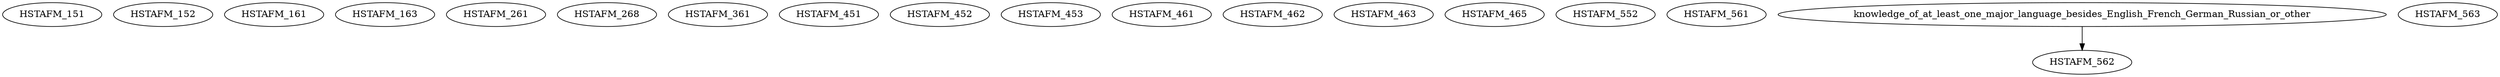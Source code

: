 digraph G {
    HSTAFM_151;
    HSTAFM_152;
    HSTAFM_161;
    HSTAFM_163;
    HSTAFM_261;
    HSTAFM_268;
    HSTAFM_361;
    HSTAFM_451;
    HSTAFM_452;
    HSTAFM_453;
    HSTAFM_461;
    HSTAFM_462;
    HSTAFM_463;
    HSTAFM_465;
    HSTAFM_552;
    HSTAFM_561;
    edge [color=black];
    knowledge_of_at_least_one_major_language_besides_English_French_German_Russian_or_other -> HSTAFM_562;
    HSTAFM_563;
}

